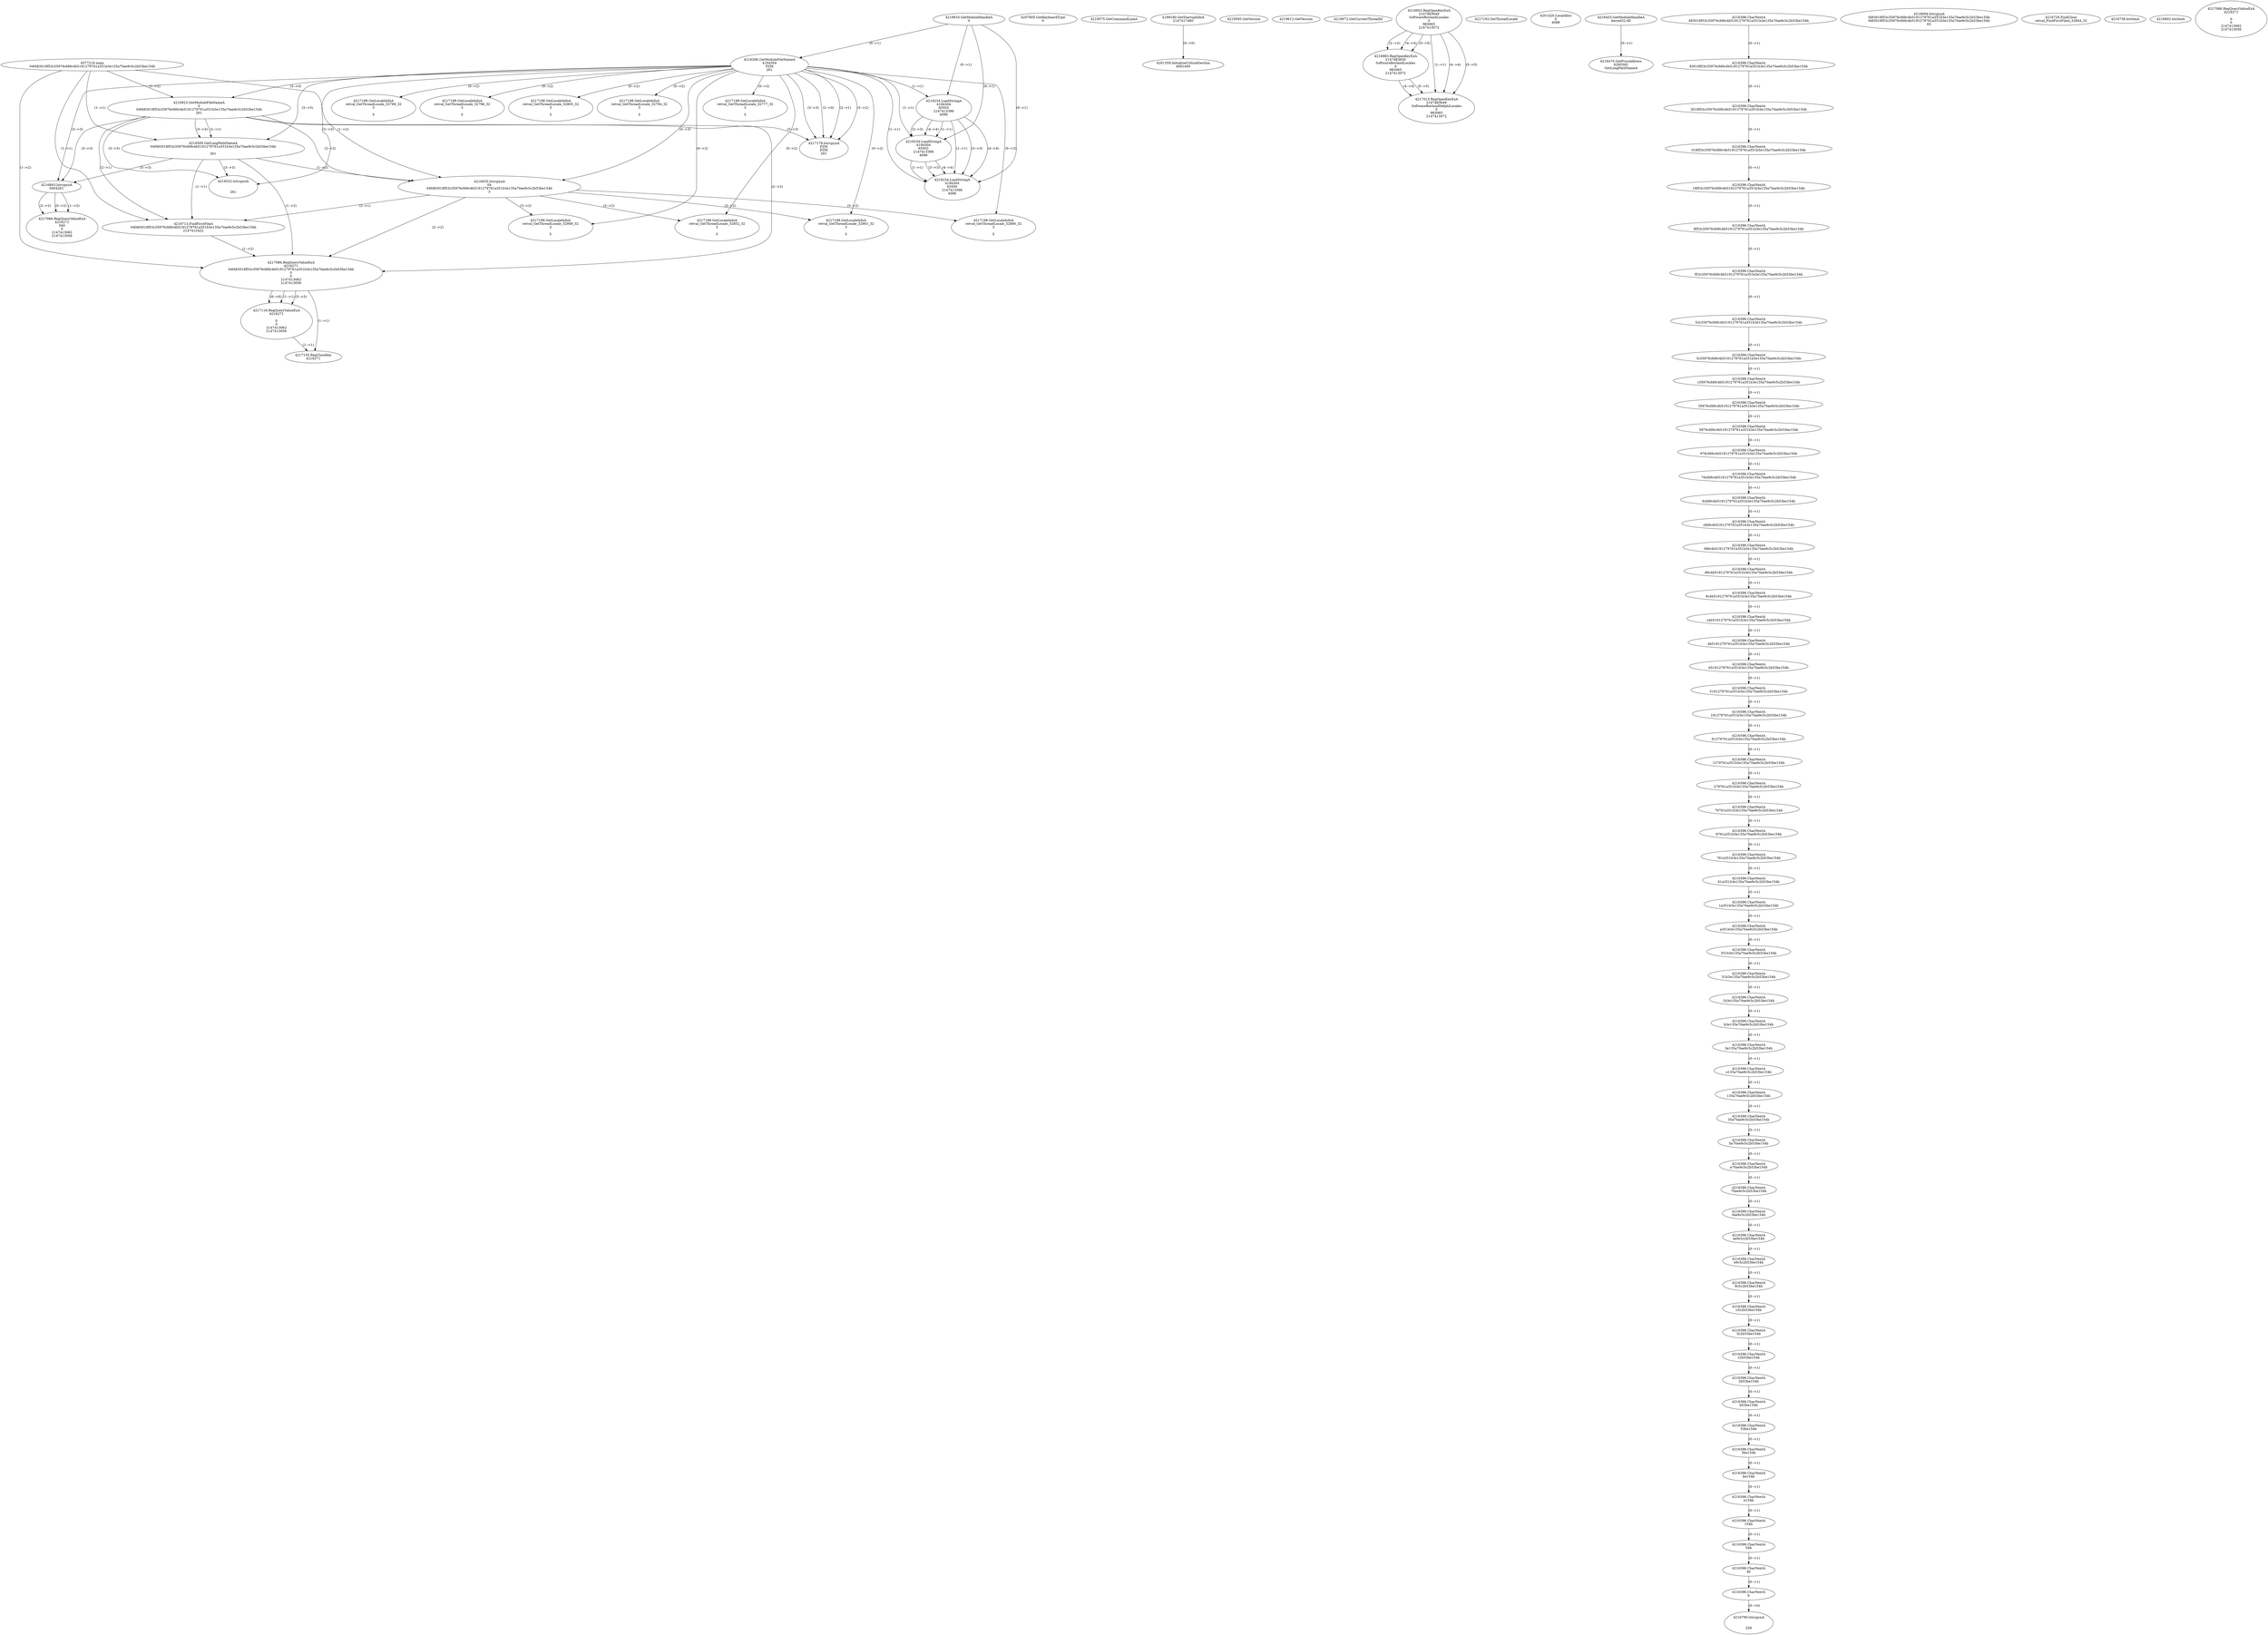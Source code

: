 // Global SCDG with merge call
digraph {
	0 [label="4577216.main
04f483018f53c35976cfd9c4b5191279761a351b3e135a70ae9c5c2b53be154b"]
	1 [label="4219916.GetModuleHandleA
0"]
	2 [label="4207805.GetKeyboardType
0"]
	3 [label="4219575.GetCommandLineA
"]
	4 [label="4199190.GetStartupInfoA
2147417460"]
	5 [label="4219595.GetVersion
"]
	6 [label="4219612.GetVersion
"]
	7 [label="4219672.GetCurrentThreadId
"]
	8 [label="4216266.GetModuleFileNameA
4194304
PZM
261"]
	1 -> 8 [label="(0-->1)"]
	9 [label="4216923.GetModuleFileNameA
0
04f483018f53c35976cfd9c4b5191279761a351b3e135a70ae9c5c2b53be154b
261"]
	0 -> 9 [label="(1-->2)"]
	8 -> 9 [label="(3-->3)"]
	10 [label="4216953.RegOpenKeyExA
2147483649
Software\Borland\Locales
0
983065
2147413072"]
	11 [label="4216983.RegOpenKeyExA
2147483650
Software\Borland\Locales
0
983065
2147413072"]
	10 -> 11 [label="(2-->2)"]
	10 -> 11 [label="(4-->4)"]
	10 -> 11 [label="(5-->5)"]
	12 [label="4217013.RegOpenKeyExA
2147483649
Software\Borland\Delphi\Locales
0
983065
2147413072"]
	10 -> 12 [label="(1-->1)"]
	10 -> 12 [label="(4-->4)"]
	11 -> 12 [label="(4-->4)"]
	10 -> 12 [label="(5-->5)"]
	11 -> 12 [label="(5-->5)"]
	13 [label="4217179.lstrcpynA
PZM
PZM
261"]
	8 -> 13 [label="(2-->1)"]
	8 -> 13 [label="(2-->2)"]
	8 -> 13 [label="(3-->3)"]
	9 -> 13 [label="(3-->3)"]
	8 -> 13 [label="(2-->0)"]
	14 [label="4217192.GetThreadLocale
"]
	15 [label="4217198.GetLocaleInfoA
retval_GetThreadLocale_32777_32
3

5"]
	8 -> 15 [label="(0-->2)"]
	16 [label="4219234.LoadStringA
4194304
65503
2147413396
4096"]
	1 -> 16 [label="(0-->1)"]
	8 -> 16 [label="(1-->1)"]
	17 [label="4201359.InitializeCriticalSection
4691400"]
	4 -> 17 [label="(0-->0)"]
	18 [label="4201420.LocalAlloc
0
4088"]
	19 [label="4219234.LoadStringA
4194304
65502
2147413396
4096"]
	1 -> 19 [label="(0-->1)"]
	8 -> 19 [label="(1-->1)"]
	16 -> 19 [label="(1-->1)"]
	16 -> 19 [label="(3-->3)"]
	16 -> 19 [label="(4-->4)"]
	20 [label="4219234.LoadStringA
4194304
65500
2147413396
4096"]
	1 -> 20 [label="(0-->1)"]
	8 -> 20 [label="(1-->1)"]
	16 -> 20 [label="(1-->1)"]
	19 -> 20 [label="(1-->1)"]
	16 -> 20 [label="(3-->3)"]
	19 -> 20 [label="(3-->3)"]
	16 -> 20 [label="(4-->4)"]
	19 -> 20 [label="(4-->4)"]
	21 [label="4216453.GetModuleHandleA
kernel32.dll"]
	22 [label="4216470.GetProcAddress
6295592
GetLongPathNameA"]
	21 -> 22 [label="(0-->1)"]
	23 [label="4216500.GetLongPathNameA
04f483018f53c35976cfd9c4b5191279761a351b3e135a70ae9c5c2b53be154b

261"]
	0 -> 23 [label="(1-->1)"]
	9 -> 23 [label="(2-->1)"]
	8 -> 23 [label="(3-->3)"]
	9 -> 23 [label="(3-->3)"]
	24 [label="4216635.lstrcpynA
04
04f483018f53c35976cfd9c4b5191279761a351b3e135a70ae9c5c2b53be154b
3"]
	0 -> 24 [label="(1-->2)"]
	9 -> 24 [label="(2-->2)"]
	23 -> 24 [label="(1-->2)"]
	8 -> 24 [label="(0-->3)"]
	25 [label="4216396.CharNextA
483018f53c35976cfd9c4b5191279761a351b3e135a70ae9c5c2b53be154b"]
	26 [label="4216396.CharNextA
83018f53c35976cfd9c4b5191279761a351b3e135a70ae9c5c2b53be154b"]
	25 -> 26 [label="(0-->1)"]
	27 [label="4216396.CharNextA
3018f53c35976cfd9c4b5191279761a351b3e135a70ae9c5c2b53be154b"]
	26 -> 27 [label="(0-->1)"]
	28 [label="4216396.CharNextA
018f53c35976cfd9c4b5191279761a351b3e135a70ae9c5c2b53be154b"]
	27 -> 28 [label="(0-->1)"]
	29 [label="4216396.CharNextA
18f53c35976cfd9c4b5191279761a351b3e135a70ae9c5c2b53be154b"]
	28 -> 29 [label="(0-->1)"]
	30 [label="4216396.CharNextA
8f53c35976cfd9c4b5191279761a351b3e135a70ae9c5c2b53be154b"]
	29 -> 30 [label="(0-->1)"]
	31 [label="4216396.CharNextA
f53c35976cfd9c4b5191279761a351b3e135a70ae9c5c2b53be154b"]
	30 -> 31 [label="(0-->1)"]
	32 [label="4216396.CharNextA
53c35976cfd9c4b5191279761a351b3e135a70ae9c5c2b53be154b"]
	31 -> 32 [label="(0-->1)"]
	33 [label="4216396.CharNextA
3c35976cfd9c4b5191279761a351b3e135a70ae9c5c2b53be154b"]
	32 -> 33 [label="(0-->1)"]
	34 [label="4216396.CharNextA
c35976cfd9c4b5191279761a351b3e135a70ae9c5c2b53be154b"]
	33 -> 34 [label="(0-->1)"]
	35 [label="4216396.CharNextA
35976cfd9c4b5191279761a351b3e135a70ae9c5c2b53be154b"]
	34 -> 35 [label="(0-->1)"]
	36 [label="4216396.CharNextA
5976cfd9c4b5191279761a351b3e135a70ae9c5c2b53be154b"]
	35 -> 36 [label="(0-->1)"]
	37 [label="4216396.CharNextA
976cfd9c4b5191279761a351b3e135a70ae9c5c2b53be154b"]
	36 -> 37 [label="(0-->1)"]
	38 [label="4216396.CharNextA
76cfd9c4b5191279761a351b3e135a70ae9c5c2b53be154b"]
	37 -> 38 [label="(0-->1)"]
	39 [label="4216396.CharNextA
6cfd9c4b5191279761a351b3e135a70ae9c5c2b53be154b"]
	38 -> 39 [label="(0-->1)"]
	40 [label="4216396.CharNextA
cfd9c4b5191279761a351b3e135a70ae9c5c2b53be154b"]
	39 -> 40 [label="(0-->1)"]
	41 [label="4216396.CharNextA
fd9c4b5191279761a351b3e135a70ae9c5c2b53be154b"]
	40 -> 41 [label="(0-->1)"]
	42 [label="4216396.CharNextA
d9c4b5191279761a351b3e135a70ae9c5c2b53be154b"]
	41 -> 42 [label="(0-->1)"]
	43 [label="4216396.CharNextA
9c4b5191279761a351b3e135a70ae9c5c2b53be154b"]
	42 -> 43 [label="(0-->1)"]
	44 [label="4216396.CharNextA
c4b5191279761a351b3e135a70ae9c5c2b53be154b"]
	43 -> 44 [label="(0-->1)"]
	45 [label="4216396.CharNextA
4b5191279761a351b3e135a70ae9c5c2b53be154b"]
	44 -> 45 [label="(0-->1)"]
	46 [label="4216396.CharNextA
b5191279761a351b3e135a70ae9c5c2b53be154b"]
	45 -> 46 [label="(0-->1)"]
	47 [label="4216396.CharNextA
5191279761a351b3e135a70ae9c5c2b53be154b"]
	46 -> 47 [label="(0-->1)"]
	48 [label="4216396.CharNextA
191279761a351b3e135a70ae9c5c2b53be154b"]
	47 -> 48 [label="(0-->1)"]
	49 [label="4216396.CharNextA
91279761a351b3e135a70ae9c5c2b53be154b"]
	48 -> 49 [label="(0-->1)"]
	50 [label="4216396.CharNextA
1279761a351b3e135a70ae9c5c2b53be154b"]
	49 -> 50 [label="(0-->1)"]
	51 [label="4216396.CharNextA
279761a351b3e135a70ae9c5c2b53be154b"]
	50 -> 51 [label="(0-->1)"]
	52 [label="4216396.CharNextA
79761a351b3e135a70ae9c5c2b53be154b"]
	51 -> 52 [label="(0-->1)"]
	53 [label="4216396.CharNextA
9761a351b3e135a70ae9c5c2b53be154b"]
	52 -> 53 [label="(0-->1)"]
	54 [label="4216396.CharNextA
761a351b3e135a70ae9c5c2b53be154b"]
	53 -> 54 [label="(0-->1)"]
	55 [label="4216396.CharNextA
61a351b3e135a70ae9c5c2b53be154b"]
	54 -> 55 [label="(0-->1)"]
	56 [label="4216396.CharNextA
1a351b3e135a70ae9c5c2b53be154b"]
	55 -> 56 [label="(0-->1)"]
	57 [label="4216396.CharNextA
a351b3e135a70ae9c5c2b53be154b"]
	56 -> 57 [label="(0-->1)"]
	58 [label="4216396.CharNextA
351b3e135a70ae9c5c2b53be154b"]
	57 -> 58 [label="(0-->1)"]
	59 [label="4216396.CharNextA
51b3e135a70ae9c5c2b53be154b"]
	58 -> 59 [label="(0-->1)"]
	60 [label="4216396.CharNextA
1b3e135a70ae9c5c2b53be154b"]
	59 -> 60 [label="(0-->1)"]
	61 [label="4216396.CharNextA
b3e135a70ae9c5c2b53be154b"]
	60 -> 61 [label="(0-->1)"]
	62 [label="4216396.CharNextA
3e135a70ae9c5c2b53be154b"]
	61 -> 62 [label="(0-->1)"]
	63 [label="4216396.CharNextA
e135a70ae9c5c2b53be154b"]
	62 -> 63 [label="(0-->1)"]
	64 [label="4216396.CharNextA
135a70ae9c5c2b53be154b"]
	63 -> 64 [label="(0-->1)"]
	65 [label="4216396.CharNextA
35a70ae9c5c2b53be154b"]
	64 -> 65 [label="(0-->1)"]
	66 [label="4216396.CharNextA
5a70ae9c5c2b53be154b"]
	65 -> 66 [label="(0-->1)"]
	67 [label="4216396.CharNextA
a70ae9c5c2b53be154b"]
	66 -> 67 [label="(0-->1)"]
	68 [label="4216396.CharNextA
70ae9c5c2b53be154b"]
	67 -> 68 [label="(0-->1)"]
	69 [label="4216396.CharNextA
0ae9c5c2b53be154b"]
	68 -> 69 [label="(0-->1)"]
	70 [label="4216396.CharNextA
ae9c5c2b53be154b"]
	69 -> 70 [label="(0-->1)"]
	71 [label="4216396.CharNextA
e9c5c2b53be154b"]
	70 -> 71 [label="(0-->1)"]
	72 [label="4216396.CharNextA
9c5c2b53be154b"]
	71 -> 72 [label="(0-->1)"]
	73 [label="4216396.CharNextA
c5c2b53be154b"]
	72 -> 73 [label="(0-->1)"]
	74 [label="4216396.CharNextA
5c2b53be154b"]
	73 -> 74 [label="(0-->1)"]
	75 [label="4216396.CharNextA
c2b53be154b"]
	74 -> 75 [label="(0-->1)"]
	76 [label="4216396.CharNextA
2b53be154b"]
	75 -> 76 [label="(0-->1)"]
	77 [label="4216396.CharNextA
b53be154b"]
	76 -> 77 [label="(0-->1)"]
	78 [label="4216396.CharNextA
53be154b"]
	77 -> 78 [label="(0-->1)"]
	79 [label="4216396.CharNextA
3be154b"]
	78 -> 79 [label="(0-->1)"]
	80 [label="4216396.CharNextA
be154b"]
	79 -> 80 [label="(0-->1)"]
	81 [label="4216396.CharNextA
e154b"]
	80 -> 81 [label="(0-->1)"]
	82 [label="4216396.CharNextA
154b"]
	81 -> 82 [label="(0-->1)"]
	83 [label="4216396.CharNextA
54b"]
	82 -> 83 [label="(0-->1)"]
	84 [label="4216396.CharNextA
4b"]
	83 -> 84 [label="(0-->1)"]
	85 [label="4216396.CharNextA
b"]
	84 -> 85 [label="(0-->1)"]
	86 [label="4216694.lstrcpynA
f483018f53c35976cfd9c4b5191279761a351b3e135a70ae9c5c2b53be154b
f483018f53c35976cfd9c4b5191279761a351b3e135a70ae9c5c2b53be154b
63"]
	87 [label="4216713.FindFirstFileA
04f483018f53c35976cfd9c4b5191279761a351b3e135a70ae9c5c2b53be154b
2147412422"]
	0 -> 87 [label="(1-->1)"]
	9 -> 87 [label="(2-->1)"]
	23 -> 87 [label="(1-->1)"]
	24 -> 87 [label="(2-->1)"]
	88 [label="4217086.RegQueryValueExA
4216271
04f483018f53c35976cfd9c4b5191279761a351b3e135a70ae9c5c2b53be154b
0
0
2147413062
2147413056"]
	0 -> 88 [label="(1-->2)"]
	9 -> 88 [label="(2-->2)"]
	23 -> 88 [label="(1-->2)"]
	24 -> 88 [label="(2-->2)"]
	87 -> 88 [label="(1-->2)"]
	89 [label="4217116.RegQueryValueExA
4216271

0
0
2147413062
2147413056"]
	88 -> 89 [label="(1-->1)"]
	88 -> 89 [label="(5-->5)"]
	88 -> 89 [label="(6-->6)"]
	90 [label="4217150.RegCloseKey
4216271"]
	88 -> 90 [label="(1-->1)"]
	89 -> 90 [label="(1-->1)"]
	91 [label="4217198.GetLocaleInfoA
retval_GetThreadLocale_32869_32
3

5"]
	8 -> 91 [label="(0-->2)"]
	24 -> 91 [label="(3-->2)"]
	92 [label="4216726.FindClose
retval_FindFirstFileA_32844_32"]
	93 [label="4216738.lstrlenA
"]
	94 [label="4216790.lstrcpynA


258"]
	85 -> 94 [label="(0-->0)"]
	95 [label="4216802.lstrlenA
"]
	96 [label="4216843.lstrcpynA
04\
04\
261"]
	8 -> 96 [label="(3-->3)"]
	9 -> 96 [label="(3-->3)"]
	23 -> 96 [label="(3-->3)"]
	97 [label="4217086.RegQueryValueExA
4216271
04\
0
0
2147413062
2147413056"]
	96 -> 97 [label="(1-->2)"]
	96 -> 97 [label="(2-->2)"]
	96 -> 97 [label="(0-->2)"]
	98 [label="4217198.GetLocaleInfoA
retval_GetThreadLocale_32901_32
3

5"]
	8 -> 98 [label="(0-->2)"]
	24 -> 98 [label="(3-->2)"]
	99 [label="4217198.GetLocaleInfoA
retval_GetThreadLocale_32852_32
3

5"]
	8 -> 99 [label="(0-->2)"]
	24 -> 99 [label="(3-->2)"]
	100 [label="4216522.lstrcpynA


261"]
	8 -> 100 [label="(3-->3)"]
	9 -> 100 [label="(3-->3)"]
	23 -> 100 [label="(3-->3)"]
	101 [label="4217086.RegQueryValueExA
4216271

0
0
2147413062
2147413056"]
	102 [label="4217198.GetLocaleInfoA
retval_GetThreadLocale_32789_32
3

5"]
	8 -> 102 [label="(0-->2)"]
	103 [label="4217198.GetLocaleInfoA
retval_GetThreadLocale_32796_32
3

5"]
	8 -> 103 [label="(0-->2)"]
	104 [label="4217198.GetLocaleInfoA
retval_GetThreadLocale_32805_32
3

5"]
	8 -> 104 [label="(0-->2)"]
	105 [label="4217198.GetLocaleInfoA
retval_GetThreadLocale_32794_32
3

5"]
	8 -> 105 [label="(0-->2)"]
	106 [label="4217198.GetLocaleInfoA
retval_GetThreadLocale_32866_32
3

5"]
	8 -> 106 [label="(0-->2)"]
	24 -> 106 [label="(3-->2)"]
}
